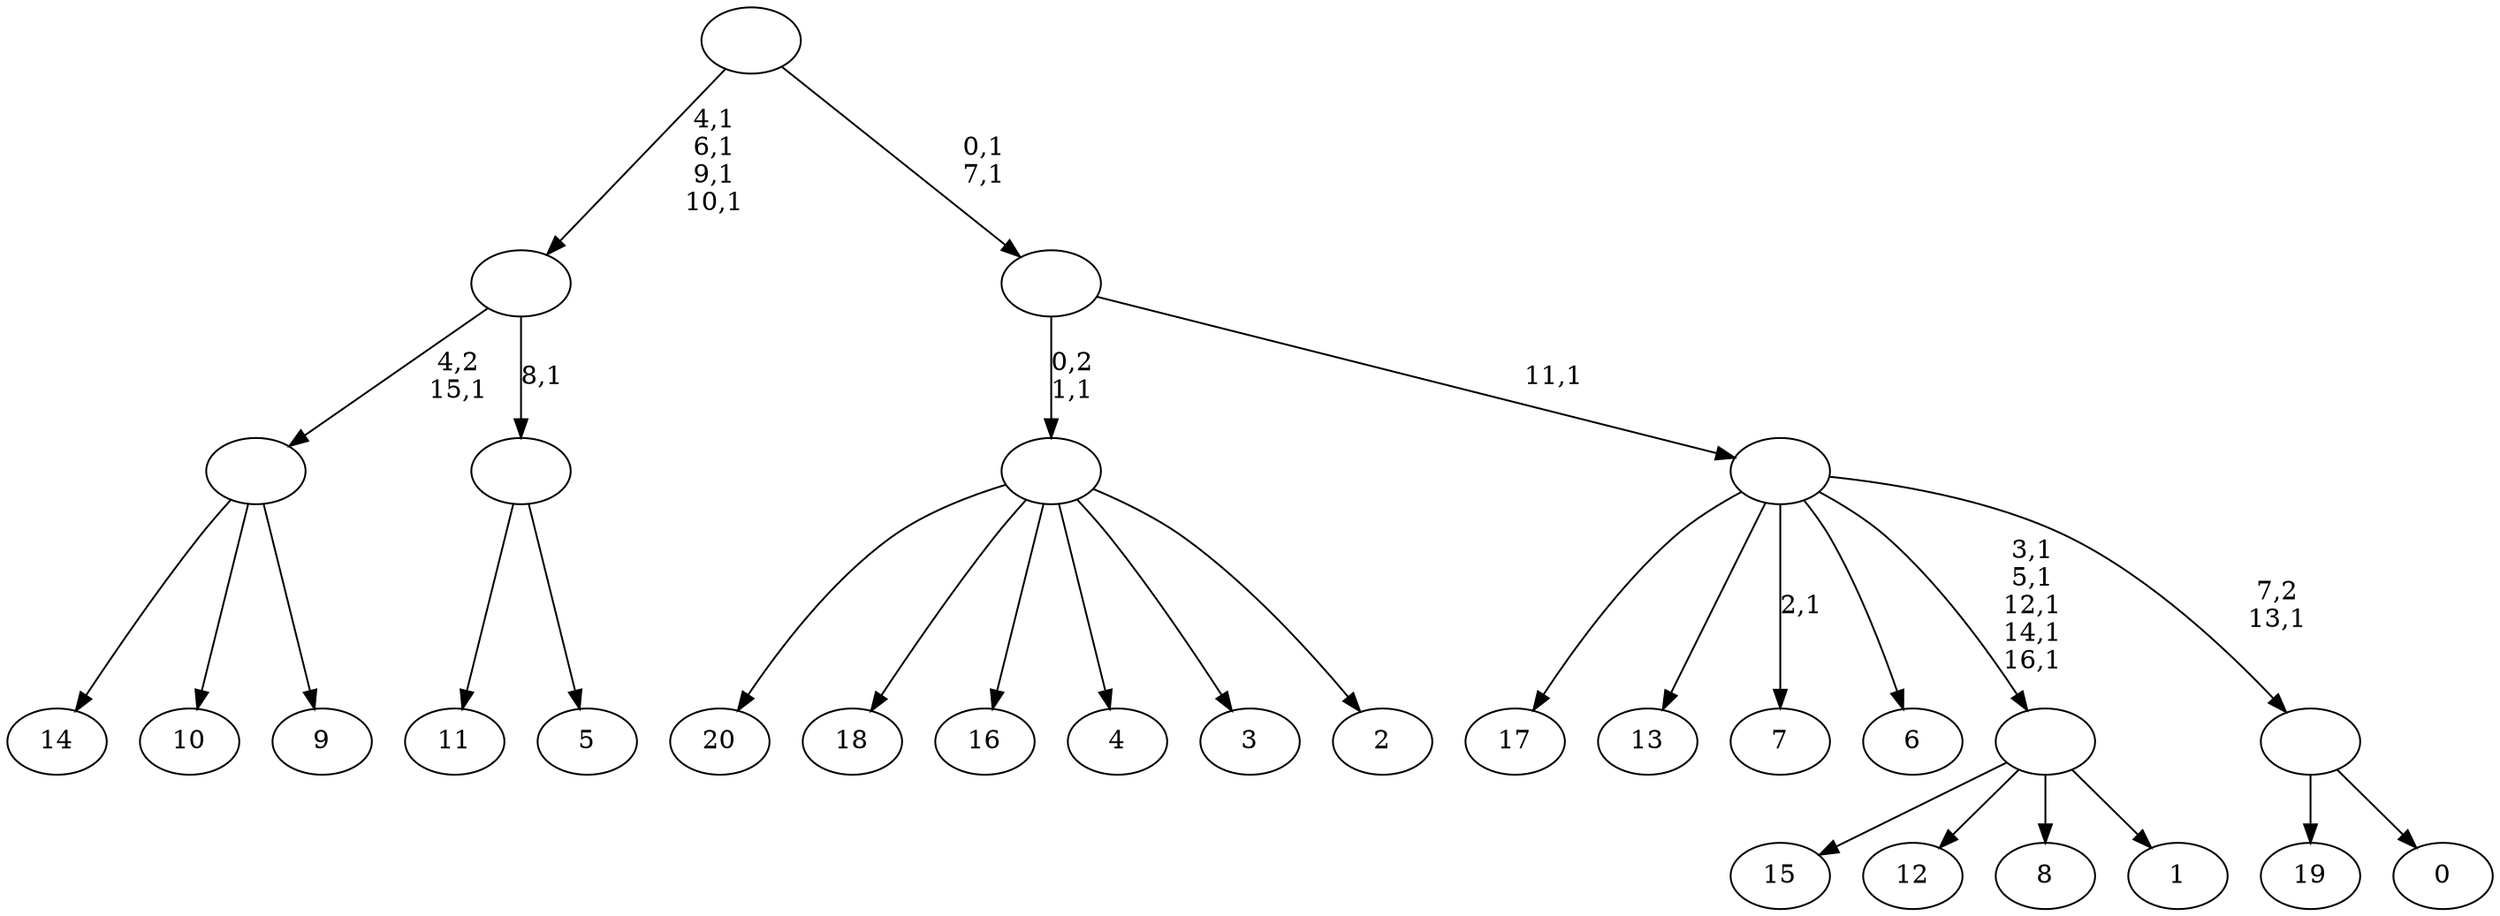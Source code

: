 digraph T {
	38 [label="20"]
	37 [label="19"]
	36 [label="18"]
	35 [label="17"]
	34 [label="16"]
	33 [label="15"]
	32 [label="14"]
	31 [label="13"]
	30 [label="12"]
	29 [label="11"]
	28 [label="10"]
	27 [label="9"]
	26 [label=""]
	25 [label="8"]
	24 [label="7"]
	22 [label="6"]
	21 [label="5"]
	20 [label=""]
	19 [label=""]
	15 [label="4"]
	14 [label="3"]
	13 [label="2"]
	12 [label=""]
	11 [label="1"]
	10 [label=""]
	5 [label="0"]
	4 [label=""]
	3 [label=""]
	2 [label=""]
	0 [label=""]
	26 -> 32 [label=""]
	26 -> 28 [label=""]
	26 -> 27 [label=""]
	20 -> 29 [label=""]
	20 -> 21 [label=""]
	19 -> 26 [label="4,2\n15,1"]
	19 -> 20 [label="8,1"]
	12 -> 38 [label=""]
	12 -> 36 [label=""]
	12 -> 34 [label=""]
	12 -> 15 [label=""]
	12 -> 14 [label=""]
	12 -> 13 [label=""]
	10 -> 33 [label=""]
	10 -> 30 [label=""]
	10 -> 25 [label=""]
	10 -> 11 [label=""]
	4 -> 37 [label=""]
	4 -> 5 [label=""]
	3 -> 10 [label="3,1\n5,1\n12,1\n14,1\n16,1"]
	3 -> 24 [label="2,1"]
	3 -> 35 [label=""]
	3 -> 31 [label=""]
	3 -> 22 [label=""]
	3 -> 4 [label="7,2\n13,1"]
	2 -> 12 [label="0,2\n1,1"]
	2 -> 3 [label="11,1"]
	0 -> 2 [label="0,1\n7,1"]
	0 -> 19 [label="4,1\n6,1\n9,1\n10,1"]
}
